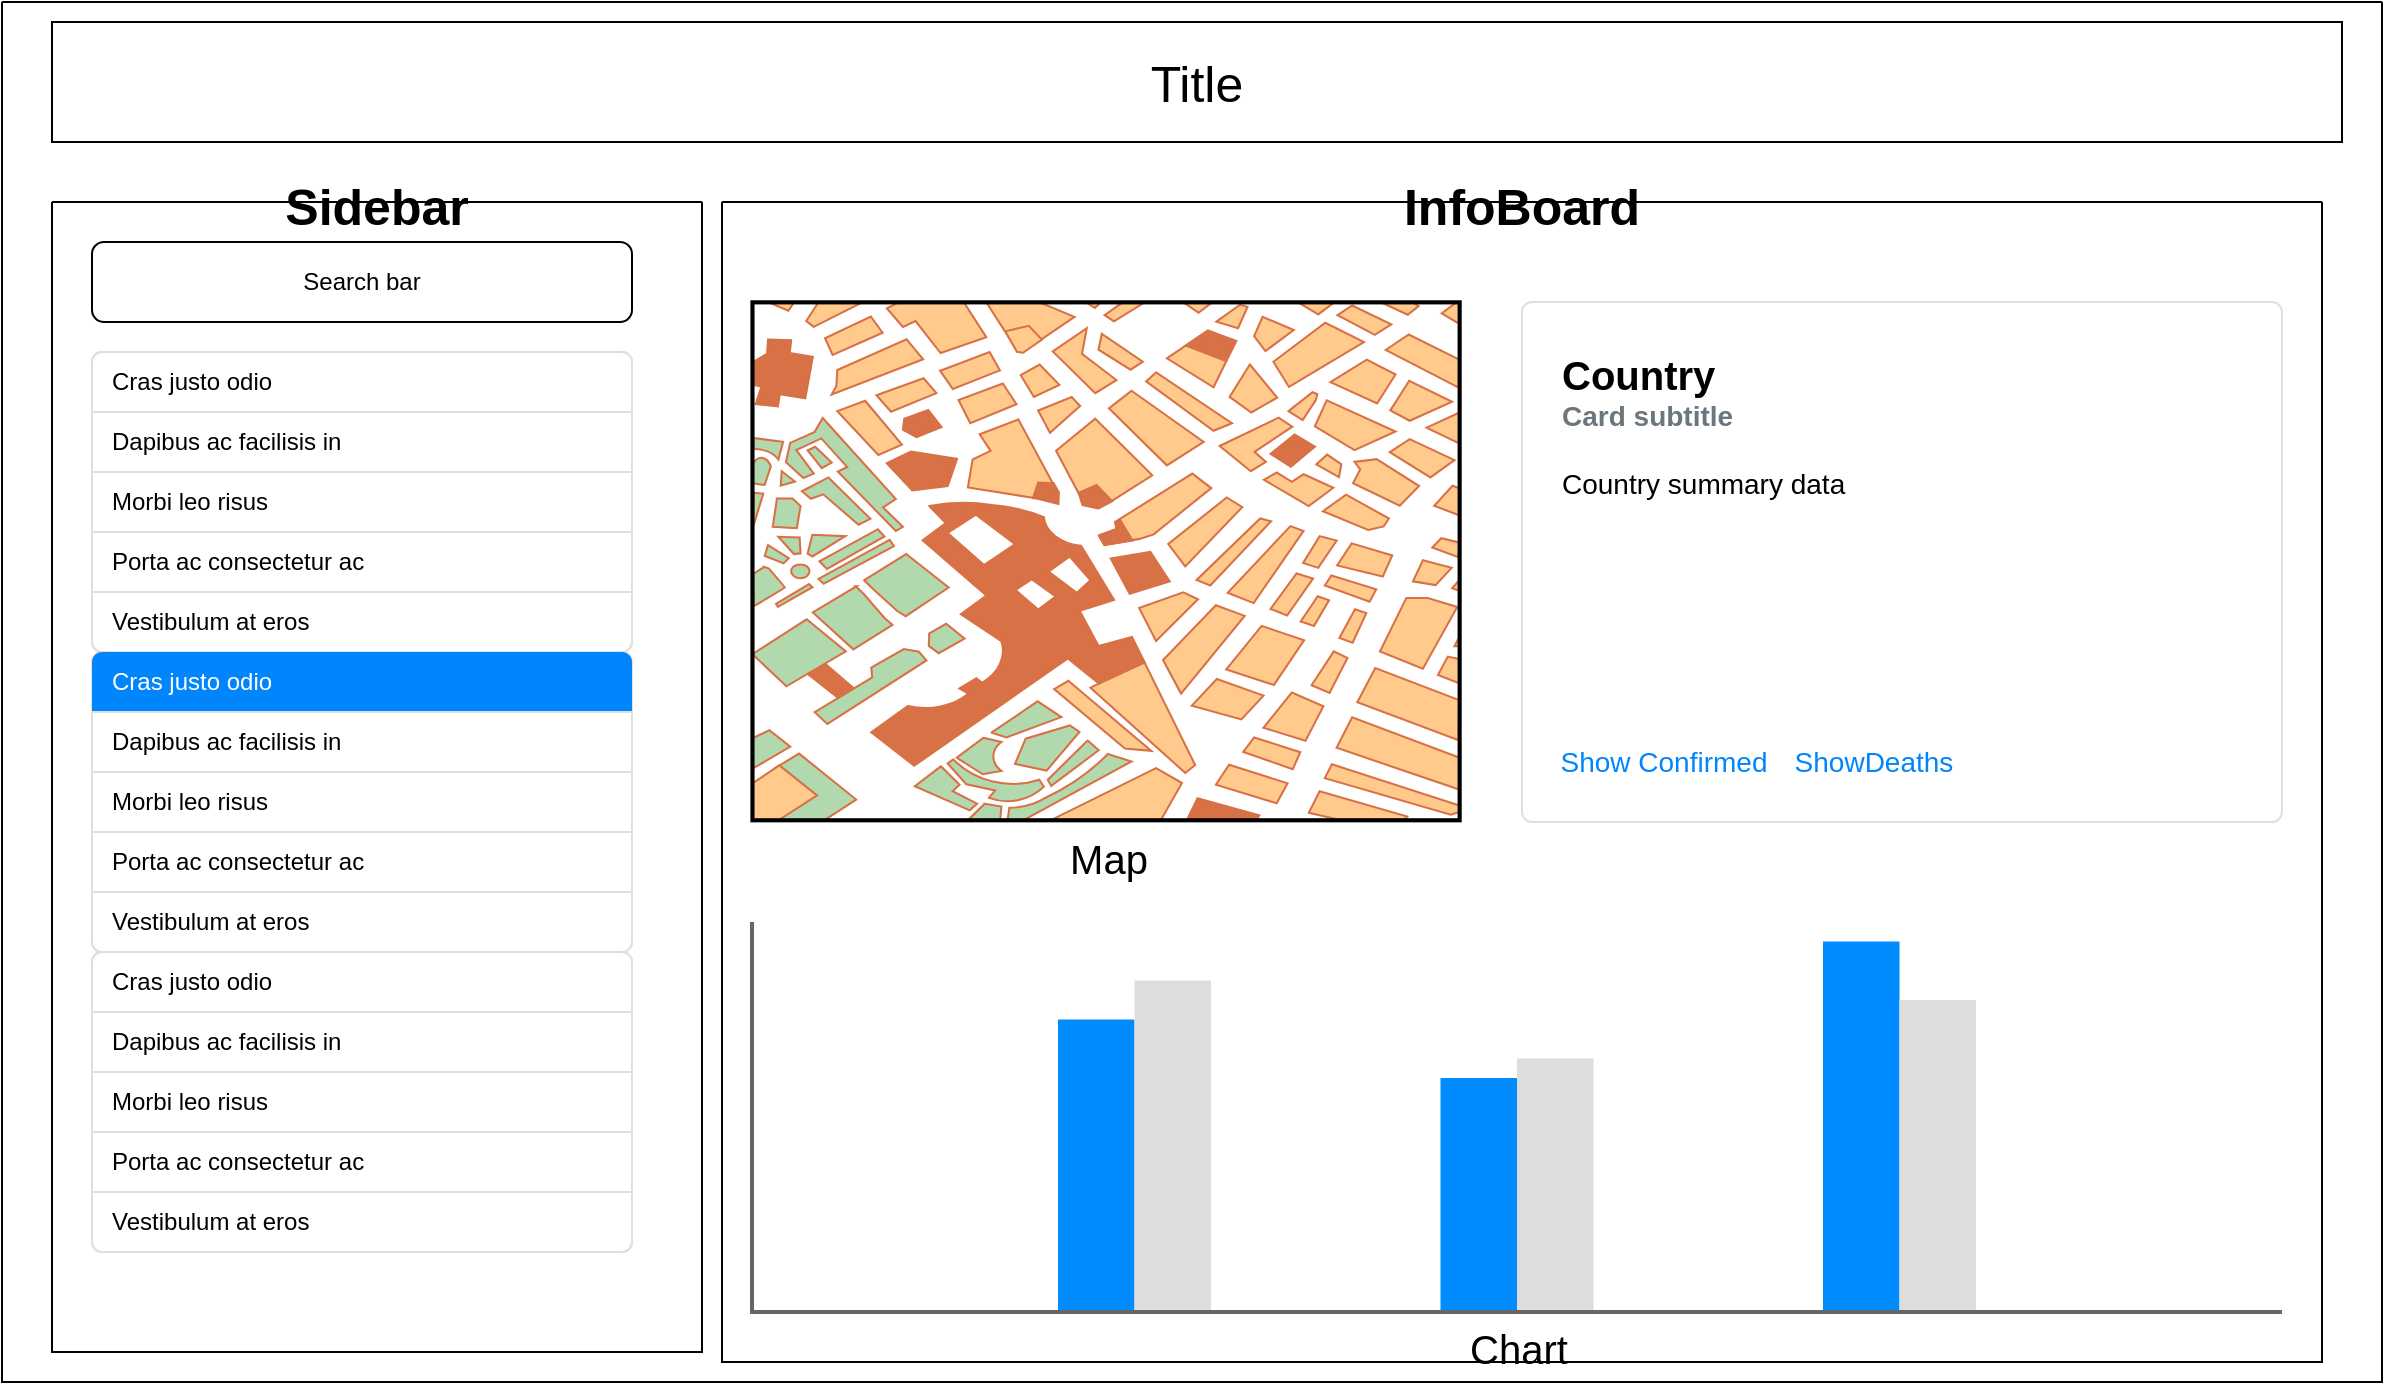 <mxfile version="15.4.0" type="device" pages="2"><diagram id="Ab6jRw-5suUC6qsoHvO7" name="Mockup"><mxGraphModel dx="1422" dy="843" grid="1" gridSize="10" guides="1" tooltips="1" connect="1" arrows="1" fold="1" page="1" pageScale="1" pageWidth="1600" pageHeight="900" math="0" shadow="0"><root><mxCell id="0"/><mxCell id="1" parent="0"/><mxCell id="9nqTjr8FHY4VllLo1JQP-1" value="" style="swimlane;startSize=0;" parent="1" vertex="1"><mxGeometry x="190" y="100" width="1190" height="690" as="geometry"/></mxCell><mxCell id="9nqTjr8FHY4VllLo1JQP-2" value="Title" style="rounded=0;whiteSpace=wrap;html=1;fontSize=25;" parent="9nqTjr8FHY4VllLo1JQP-1" vertex="1"><mxGeometry x="25" y="10" width="1145" height="60" as="geometry"/></mxCell><mxCell id="9nqTjr8FHY4VllLo1JQP-3" value="Sidebar" style="swimlane;startSize=0;fontSize=25;" parent="9nqTjr8FHY4VllLo1JQP-1" vertex="1"><mxGeometry x="25" y="100" width="325" height="575" as="geometry"/></mxCell><mxCell id="9nqTjr8FHY4VllLo1JQP-4" value="Search bar" style="rounded=1;whiteSpace=wrap;html=1;" parent="9nqTjr8FHY4VllLo1JQP-3" vertex="1"><mxGeometry x="20" y="20" width="270" height="40" as="geometry"/></mxCell><mxCell id="9nqTjr8FHY4VllLo1JQP-29" value="" style="html=1;shadow=0;dashed=0;shape=mxgraph.bootstrap.rrect;rSize=5;strokeColor=#DFDFDF;html=1;whiteSpace=wrap;fillColor=#FFFFFF;fontColor=#000000;" parent="9nqTjr8FHY4VllLo1JQP-3" vertex="1"><mxGeometry x="20" y="75" width="270" height="150" as="geometry"/></mxCell><mxCell id="9nqTjr8FHY4VllLo1JQP-30" value="Cras justo odio" style="strokeColor=inherit;fillColor=inherit;gradientColor=inherit;fontColor=inherit;html=1;shadow=0;dashed=0;shape=mxgraph.bootstrap.topButton;rSize=5;perimeter=none;whiteSpace=wrap;resizeWidth=1;align=left;spacing=10;" parent="9nqTjr8FHY4VllLo1JQP-29" vertex="1"><mxGeometry width="270" height="30" relative="1" as="geometry"/></mxCell><mxCell id="9nqTjr8FHY4VllLo1JQP-31" value="Dapibus ac facilisis in" style="strokeColor=inherit;fillColor=inherit;gradientColor=inherit;fontColor=inherit;html=1;shadow=0;dashed=0;perimeter=none;whiteSpace=wrap;resizeWidth=1;align=left;spacing=10;" parent="9nqTjr8FHY4VllLo1JQP-29" vertex="1"><mxGeometry width="270" height="30" relative="1" as="geometry"><mxPoint y="30" as="offset"/></mxGeometry></mxCell><mxCell id="9nqTjr8FHY4VllLo1JQP-32" value="Morbi leo risus" style="strokeColor=inherit;fillColor=inherit;gradientColor=inherit;fontColor=inherit;html=1;shadow=0;dashed=0;perimeter=none;whiteSpace=wrap;resizeWidth=1;align=left;spacing=10;" parent="9nqTjr8FHY4VllLo1JQP-29" vertex="1"><mxGeometry width="270" height="30" relative="1" as="geometry"><mxPoint y="60" as="offset"/></mxGeometry></mxCell><mxCell id="9nqTjr8FHY4VllLo1JQP-33" value="Porta ac consectetur ac" style="strokeColor=inherit;fillColor=inherit;gradientColor=inherit;fontColor=inherit;html=1;shadow=0;dashed=0;perimeter=none;whiteSpace=wrap;resizeWidth=1;align=left;spacing=10;" parent="9nqTjr8FHY4VllLo1JQP-29" vertex="1"><mxGeometry width="270" height="30" relative="1" as="geometry"><mxPoint y="90" as="offset"/></mxGeometry></mxCell><mxCell id="9nqTjr8FHY4VllLo1JQP-34" value="Vestibulum at eros" style="strokeColor=inherit;fillColor=inherit;gradientColor=inherit;fontColor=inherit;html=1;shadow=0;dashed=0;shape=mxgraph.bootstrap.bottomButton;rSize=5;perimeter=none;whiteSpace=wrap;resizeWidth=1;resizeHeight=0;align=left;spacing=10;" parent="9nqTjr8FHY4VllLo1JQP-29" vertex="1"><mxGeometry y="1" width="270" height="30" relative="1" as="geometry"><mxPoint y="-30" as="offset"/></mxGeometry></mxCell><mxCell id="9nqTjr8FHY4VllLo1JQP-56" value="" style="html=1;shadow=0;dashed=0;shape=mxgraph.bootstrap.rrect;rSize=5;strokeColor=#DFDFDF;html=1;whiteSpace=wrap;fillColor=#FFFFFF;fontColor=#000000;" parent="9nqTjr8FHY4VllLo1JQP-3" vertex="1"><mxGeometry x="20" y="225" width="270" height="150" as="geometry"/></mxCell><mxCell id="9nqTjr8FHY4VllLo1JQP-57" value="Cras justo odio" style="html=1;shadow=0;dashed=0;shape=mxgraph.bootstrap.topButton;rSize=5;strokeColor=none;fillColor=#0085FC;fontColor=#ffffff;perimeter=none;whiteSpace=wrap;resizeWidth=1;align=left;spacing=10;" parent="9nqTjr8FHY4VllLo1JQP-56" vertex="1"><mxGeometry width="270" height="30" relative="1" as="geometry"/></mxCell><mxCell id="9nqTjr8FHY4VllLo1JQP-58" value="Dapibus ac facilisis in" style="strokeColor=inherit;fillColor=inherit;gradientColor=inherit;fontColor=inherit;html=1;shadow=0;dashed=0;perimeter=none;whiteSpace=wrap;resizeWidth=1;align=left;spacing=10;" parent="9nqTjr8FHY4VllLo1JQP-56" vertex="1"><mxGeometry width="270" height="30" relative="1" as="geometry"><mxPoint y="30" as="offset"/></mxGeometry></mxCell><mxCell id="9nqTjr8FHY4VllLo1JQP-59" value="Morbi leo risus" style="strokeColor=inherit;fillColor=inherit;gradientColor=inherit;fontColor=inherit;html=1;shadow=0;dashed=0;perimeter=none;whiteSpace=wrap;resizeWidth=1;align=left;spacing=10;" parent="9nqTjr8FHY4VllLo1JQP-56" vertex="1"><mxGeometry width="270" height="30" relative="1" as="geometry"><mxPoint y="60" as="offset"/></mxGeometry></mxCell><mxCell id="9nqTjr8FHY4VllLo1JQP-60" value="Porta ac consectetur ac" style="strokeColor=inherit;fillColor=inherit;gradientColor=inherit;fontColor=inherit;html=1;shadow=0;dashed=0;perimeter=none;whiteSpace=wrap;resizeWidth=1;align=left;spacing=10;" parent="9nqTjr8FHY4VllLo1JQP-56" vertex="1"><mxGeometry width="270" height="30" relative="1" as="geometry"><mxPoint y="90" as="offset"/></mxGeometry></mxCell><mxCell id="9nqTjr8FHY4VllLo1JQP-61" value="Vestibulum at eros" style="strokeColor=inherit;fillColor=inherit;gradientColor=inherit;fontColor=inherit;html=1;shadow=0;dashed=0;shape=mxgraph.bootstrap.bottomButton;rSize=5;perimeter=none;whiteSpace=wrap;resizeWidth=1;resizeHeight=0;align=left;spacing=10;" parent="9nqTjr8FHY4VllLo1JQP-56" vertex="1"><mxGeometry y="1" width="270" height="30" relative="1" as="geometry"><mxPoint y="-30" as="offset"/></mxGeometry></mxCell><mxCell id="9nqTjr8FHY4VllLo1JQP-62" value="" style="html=1;shadow=0;dashed=0;shape=mxgraph.bootstrap.rrect;rSize=5;strokeColor=#DFDFDF;html=1;whiteSpace=wrap;fillColor=#FFFFFF;fontColor=#000000;" parent="9nqTjr8FHY4VllLo1JQP-3" vertex="1"><mxGeometry x="20" y="375" width="270" height="150" as="geometry"/></mxCell><mxCell id="9nqTjr8FHY4VllLo1JQP-63" value="Cras justo odio" style="strokeColor=inherit;fillColor=inherit;gradientColor=inherit;fontColor=inherit;html=1;shadow=0;dashed=0;shape=mxgraph.bootstrap.topButton;rSize=5;perimeter=none;whiteSpace=wrap;resizeWidth=1;align=left;spacing=10;" parent="9nqTjr8FHY4VllLo1JQP-62" vertex="1"><mxGeometry width="270" height="30" relative="1" as="geometry"/></mxCell><mxCell id="9nqTjr8FHY4VllLo1JQP-64" value="Dapibus ac facilisis in" style="strokeColor=inherit;fillColor=inherit;gradientColor=inherit;fontColor=inherit;html=1;shadow=0;dashed=0;perimeter=none;whiteSpace=wrap;resizeWidth=1;align=left;spacing=10;" parent="9nqTjr8FHY4VllLo1JQP-62" vertex="1"><mxGeometry width="270" height="30" relative="1" as="geometry"><mxPoint y="30" as="offset"/></mxGeometry></mxCell><mxCell id="9nqTjr8FHY4VllLo1JQP-65" value="Morbi leo risus" style="strokeColor=inherit;fillColor=inherit;gradientColor=inherit;fontColor=inherit;html=1;shadow=0;dashed=0;perimeter=none;whiteSpace=wrap;resizeWidth=1;align=left;spacing=10;" parent="9nqTjr8FHY4VllLo1JQP-62" vertex="1"><mxGeometry width="270" height="30" relative="1" as="geometry"><mxPoint y="60" as="offset"/></mxGeometry></mxCell><mxCell id="9nqTjr8FHY4VllLo1JQP-66" value="Porta ac consectetur ac" style="strokeColor=inherit;fillColor=inherit;gradientColor=inherit;fontColor=inherit;html=1;shadow=0;dashed=0;perimeter=none;whiteSpace=wrap;resizeWidth=1;align=left;spacing=10;" parent="9nqTjr8FHY4VllLo1JQP-62" vertex="1"><mxGeometry width="270" height="30" relative="1" as="geometry"><mxPoint y="90" as="offset"/></mxGeometry></mxCell><mxCell id="9nqTjr8FHY4VllLo1JQP-67" value="Vestibulum at eros" style="strokeColor=inherit;fillColor=inherit;gradientColor=inherit;fontColor=inherit;html=1;shadow=0;dashed=0;shape=mxgraph.bootstrap.bottomButton;rSize=5;perimeter=none;whiteSpace=wrap;resizeWidth=1;resizeHeight=0;align=left;spacing=10;" parent="9nqTjr8FHY4VllLo1JQP-62" vertex="1"><mxGeometry y="1" width="270" height="30" relative="1" as="geometry"><mxPoint y="-30" as="offset"/></mxGeometry></mxCell><mxCell id="ZTg_8TKWI5Xk6c4kqABc-1" value="InfoBoard" style="swimlane;startSize=0;fontSize=25;" parent="9nqTjr8FHY4VllLo1JQP-1" vertex="1"><mxGeometry x="360" y="100" width="800" height="580" as="geometry"/></mxCell><mxCell id="9nqTjr8FHY4VllLo1JQP-26" value="Chart" style="verticalLabelPosition=bottom;shadow=0;dashed=0;align=center;html=1;verticalAlign=top;strokeWidth=1;shape=mxgraph.mockup.graphics.columnChart;strokeColor=none;strokeColor2=none;strokeColor3=#666666;fillColor2=#008cff;fillColor3=#dddddd;fontSize=20;" parent="ZTg_8TKWI5Xk6c4kqABc-1" vertex="1"><mxGeometry x="15" y="360" width="765" height="195" as="geometry"/></mxCell><mxCell id="9nqTjr8FHY4VllLo1JQP-6" value="Map" style="verticalLabelPosition=bottom;shadow=0;dashed=0;align=center;html=1;verticalAlign=top;strokeWidth=1;shape=mxgraph.mockup.misc.map;fontSize=20;" parent="ZTg_8TKWI5Xk6c4kqABc-1" vertex="1"><mxGeometry x="15" y="50" width="355" height="260" as="geometry"/></mxCell><mxCell id="9nqTjr8FHY4VllLo1JQP-8" value="&lt;b&gt;&lt;font style=&quot;font-size: 20px&quot;&gt;Country&lt;/font&gt;&lt;/b&gt;&lt;font color=&quot;#6c767d&quot;&gt;&lt;b&gt;&lt;font style=&quot;font-size: 14px&quot;&gt;&lt;br style=&quot;font-size: 10px&quot;&gt;Card subtitle&lt;br&gt;&lt;/font&gt;&lt;/b&gt;&lt;/font&gt;&lt;br style=&quot;font-size: 14px&quot;&gt;Country summary data" style="html=1;shadow=0;dashed=0;shape=mxgraph.bootstrap.rrect;rSize=5;strokeColor=#DFDFDF;html=1;whiteSpace=wrap;fillColor=#ffffff;fontColor=#000000;verticalAlign=top;align=left;spacing=20;fontSize=14;" parent="ZTg_8TKWI5Xk6c4kqABc-1" vertex="1"><mxGeometry x="400" y="50" width="380" height="260" as="geometry"/></mxCell><mxCell id="9nqTjr8FHY4VllLo1JQP-9" value="Show Confirmed" style="html=1;shadow=0;dashed=0;shape=mxgraph.bootstrap.rrect;rSize=5;perimeter=none;whiteSpace=wrap;fillColor=none;strokeColor=none;fontColor=#0085FC;resizeWidth=1;fontSize=14;align=center;" parent="9nqTjr8FHY4VllLo1JQP-8" vertex="1"><mxGeometry y="1" width="121.6" height="40" relative="1" as="geometry"><mxPoint x="10" y="-50" as="offset"/></mxGeometry></mxCell><mxCell id="9nqTjr8FHY4VllLo1JQP-10" value="ShowDeaths" style="html=1;shadow=0;dashed=0;shape=mxgraph.bootstrap.rrect;rSize=5;perimeter=none;whiteSpace=wrap;fillColor=none;strokeColor=none;fontColor=#0085FC;resizeWidth=1;fontSize=14;align=center;" parent="9nqTjr8FHY4VllLo1JQP-8" vertex="1"><mxGeometry y="1" width="152" height="40" relative="1" as="geometry"><mxPoint x="100" y="-50" as="offset"/></mxGeometry></mxCell></root></mxGraphModel></diagram><diagram id="Gf8wVyIfbshMEBvtO8fi" name="MVP"><mxGraphModel dx="1422" dy="843" grid="1" gridSize="10" guides="1" tooltips="1" connect="1" arrows="1" fold="1" page="1" pageScale="1" pageWidth="1600" pageHeight="900" math="0" shadow="0"><root><mxCell id="-G4TVF0WecQbLjBz3AQ--0"/><mxCell id="-G4TVF0WecQbLjBz3AQ--1" parent="-G4TVF0WecQbLjBz3AQ--0"/><mxCell id="dLncv0Ez1HyR00xY_syE-0" value="" style="swimlane;startSize=0;" parent="-G4TVF0WecQbLjBz3AQ--1" vertex="1"><mxGeometry x="190" y="100" width="1190" height="690" as="geometry"/></mxCell><mxCell id="dLncv0Ez1HyR00xY_syE-1" value="Title" style="rounded=0;whiteSpace=wrap;html=1;" parent="dLncv0Ez1HyR00xY_syE-0" vertex="1"><mxGeometry x="375" y="25" width="765" height="60" as="geometry"/></mxCell><mxCell id="dLncv0Ez1HyR00xY_syE-2" value="" style="swimlane;startSize=0;" parent="dLncv0Ez1HyR00xY_syE-0" vertex="1"><mxGeometry x="25" y="25" width="325" height="635" as="geometry"/></mxCell><mxCell id="dLncv0Ez1HyR00xY_syE-3" value="Search bar" style="rounded=1;whiteSpace=wrap;html=1;" parent="dLncv0Ez1HyR00xY_syE-2" vertex="1"><mxGeometry x="20" y="20" width="270" height="40" as="geometry"/></mxCell><mxCell id="dLncv0Ez1HyR00xY_syE-4" value="" style="html=1;shadow=0;dashed=0;shape=mxgraph.bootstrap.rrect;rSize=5;strokeColor=#DFDFDF;html=1;whiteSpace=wrap;fillColor=#FFFFFF;fontColor=#000000;" parent="dLncv0Ez1HyR00xY_syE-2" vertex="1"><mxGeometry x="20" y="75" width="270" height="150" as="geometry"/></mxCell><mxCell id="dLncv0Ez1HyR00xY_syE-5" value="Cras justo odio" style="strokeColor=inherit;fillColor=inherit;gradientColor=inherit;fontColor=inherit;html=1;shadow=0;dashed=0;shape=mxgraph.bootstrap.topButton;rSize=5;perimeter=none;whiteSpace=wrap;resizeWidth=1;align=left;spacing=10;" parent="dLncv0Ez1HyR00xY_syE-4" vertex="1"><mxGeometry width="270" height="30" relative="1" as="geometry"/></mxCell><mxCell id="dLncv0Ez1HyR00xY_syE-6" value="Dapibus ac facilisis in" style="strokeColor=inherit;fillColor=inherit;gradientColor=inherit;fontColor=inherit;html=1;shadow=0;dashed=0;perimeter=none;whiteSpace=wrap;resizeWidth=1;align=left;spacing=10;" parent="dLncv0Ez1HyR00xY_syE-4" vertex="1"><mxGeometry width="270" height="30" relative="1" as="geometry"><mxPoint y="30" as="offset"/></mxGeometry></mxCell><mxCell id="dLncv0Ez1HyR00xY_syE-7" value="Morbi leo risus" style="strokeColor=inherit;fillColor=inherit;gradientColor=inherit;fontColor=inherit;html=1;shadow=0;dashed=0;perimeter=none;whiteSpace=wrap;resizeWidth=1;align=left;spacing=10;" parent="dLncv0Ez1HyR00xY_syE-4" vertex="1"><mxGeometry width="270" height="30" relative="1" as="geometry"><mxPoint y="60" as="offset"/></mxGeometry></mxCell><mxCell id="dLncv0Ez1HyR00xY_syE-8" value="Porta ac consectetur ac" style="strokeColor=inherit;fillColor=inherit;gradientColor=inherit;fontColor=inherit;html=1;shadow=0;dashed=0;perimeter=none;whiteSpace=wrap;resizeWidth=1;align=left;spacing=10;" parent="dLncv0Ez1HyR00xY_syE-4" vertex="1"><mxGeometry width="270" height="30" relative="1" as="geometry"><mxPoint y="90" as="offset"/></mxGeometry></mxCell><mxCell id="dLncv0Ez1HyR00xY_syE-9" value="Vestibulum at eros" style="strokeColor=inherit;fillColor=inherit;gradientColor=inherit;fontColor=inherit;html=1;shadow=0;dashed=0;shape=mxgraph.bootstrap.bottomButton;rSize=5;perimeter=none;whiteSpace=wrap;resizeWidth=1;resizeHeight=0;align=left;spacing=10;" parent="dLncv0Ez1HyR00xY_syE-4" vertex="1"><mxGeometry y="1" width="270" height="30" relative="1" as="geometry"><mxPoint y="-30" as="offset"/></mxGeometry></mxCell><mxCell id="dLncv0Ez1HyR00xY_syE-10" value="" style="html=1;shadow=0;dashed=0;shape=mxgraph.bootstrap.rrect;rSize=5;strokeColor=#DFDFDF;html=1;whiteSpace=wrap;fillColor=#FFFFFF;fontColor=#000000;" parent="dLncv0Ez1HyR00xY_syE-2" vertex="1"><mxGeometry x="20" y="225" width="270" height="150" as="geometry"/></mxCell><mxCell id="dLncv0Ez1HyR00xY_syE-11" value="Cras justo odio" style="html=1;shadow=0;dashed=0;shape=mxgraph.bootstrap.topButton;rSize=5;strokeColor=none;fillColor=#0085FC;fontColor=#ffffff;perimeter=none;whiteSpace=wrap;resizeWidth=1;align=left;spacing=10;" parent="dLncv0Ez1HyR00xY_syE-10" vertex="1"><mxGeometry width="270" height="30" relative="1" as="geometry"/></mxCell><mxCell id="dLncv0Ez1HyR00xY_syE-12" value="Dapibus ac facilisis in" style="strokeColor=inherit;fillColor=inherit;gradientColor=inherit;fontColor=inherit;html=1;shadow=0;dashed=0;perimeter=none;whiteSpace=wrap;resizeWidth=1;align=left;spacing=10;" parent="dLncv0Ez1HyR00xY_syE-10" vertex="1"><mxGeometry width="270" height="30" relative="1" as="geometry"><mxPoint y="30" as="offset"/></mxGeometry></mxCell><mxCell id="dLncv0Ez1HyR00xY_syE-13" value="Morbi leo risus" style="strokeColor=inherit;fillColor=inherit;gradientColor=inherit;fontColor=inherit;html=1;shadow=0;dashed=0;perimeter=none;whiteSpace=wrap;resizeWidth=1;align=left;spacing=10;" parent="dLncv0Ez1HyR00xY_syE-10" vertex="1"><mxGeometry width="270" height="30" relative="1" as="geometry"><mxPoint y="60" as="offset"/></mxGeometry></mxCell><mxCell id="dLncv0Ez1HyR00xY_syE-14" value="Porta ac consectetur ac" style="strokeColor=inherit;fillColor=inherit;gradientColor=inherit;fontColor=inherit;html=1;shadow=0;dashed=0;perimeter=none;whiteSpace=wrap;resizeWidth=1;align=left;spacing=10;" parent="dLncv0Ez1HyR00xY_syE-10" vertex="1"><mxGeometry width="270" height="30" relative="1" as="geometry"><mxPoint y="90" as="offset"/></mxGeometry></mxCell><mxCell id="dLncv0Ez1HyR00xY_syE-15" value="Vestibulum at eros" style="strokeColor=inherit;fillColor=inherit;gradientColor=inherit;fontColor=inherit;html=1;shadow=0;dashed=0;shape=mxgraph.bootstrap.bottomButton;rSize=5;perimeter=none;whiteSpace=wrap;resizeWidth=1;resizeHeight=0;align=left;spacing=10;" parent="dLncv0Ez1HyR00xY_syE-10" vertex="1"><mxGeometry y="1" width="270" height="30" relative="1" as="geometry"><mxPoint y="-30" as="offset"/></mxGeometry></mxCell><mxCell id="dLncv0Ez1HyR00xY_syE-16" value="" style="html=1;shadow=0;dashed=0;shape=mxgraph.bootstrap.rrect;rSize=5;strokeColor=#DFDFDF;html=1;whiteSpace=wrap;fillColor=#FFFFFF;fontColor=#000000;" parent="dLncv0Ez1HyR00xY_syE-2" vertex="1"><mxGeometry x="20" y="375" width="270" height="150" as="geometry"/></mxCell><mxCell id="dLncv0Ez1HyR00xY_syE-17" value="Cras justo odio" style="strokeColor=inherit;fillColor=inherit;gradientColor=inherit;fontColor=inherit;html=1;shadow=0;dashed=0;shape=mxgraph.bootstrap.topButton;rSize=5;perimeter=none;whiteSpace=wrap;resizeWidth=1;align=left;spacing=10;" parent="dLncv0Ez1HyR00xY_syE-16" vertex="1"><mxGeometry width="270" height="30" relative="1" as="geometry"/></mxCell><mxCell id="dLncv0Ez1HyR00xY_syE-18" value="Dapibus ac facilisis in" style="strokeColor=inherit;fillColor=inherit;gradientColor=inherit;fontColor=inherit;html=1;shadow=0;dashed=0;perimeter=none;whiteSpace=wrap;resizeWidth=1;align=left;spacing=10;" parent="dLncv0Ez1HyR00xY_syE-16" vertex="1"><mxGeometry width="270" height="30" relative="1" as="geometry"><mxPoint y="30" as="offset"/></mxGeometry></mxCell><mxCell id="dLncv0Ez1HyR00xY_syE-19" value="Morbi leo risus" style="strokeColor=inherit;fillColor=inherit;gradientColor=inherit;fontColor=inherit;html=1;shadow=0;dashed=0;perimeter=none;whiteSpace=wrap;resizeWidth=1;align=left;spacing=10;" parent="dLncv0Ez1HyR00xY_syE-16" vertex="1"><mxGeometry width="270" height="30" relative="1" as="geometry"><mxPoint y="60" as="offset"/></mxGeometry></mxCell><mxCell id="dLncv0Ez1HyR00xY_syE-20" value="Porta ac consectetur ac" style="strokeColor=inherit;fillColor=inherit;gradientColor=inherit;fontColor=inherit;html=1;shadow=0;dashed=0;perimeter=none;whiteSpace=wrap;resizeWidth=1;align=left;spacing=10;" parent="dLncv0Ez1HyR00xY_syE-16" vertex="1"><mxGeometry width="270" height="30" relative="1" as="geometry"><mxPoint y="90" as="offset"/></mxGeometry></mxCell><mxCell id="dLncv0Ez1HyR00xY_syE-21" value="Vestibulum at eros" style="strokeColor=inherit;fillColor=inherit;gradientColor=inherit;fontColor=inherit;html=1;shadow=0;dashed=0;shape=mxgraph.bootstrap.bottomButton;rSize=5;perimeter=none;whiteSpace=wrap;resizeWidth=1;resizeHeight=0;align=left;spacing=10;" parent="dLncv0Ez1HyR00xY_syE-16" vertex="1"><mxGeometry y="1" width="270" height="30" relative="1" as="geometry"><mxPoint y="-30" as="offset"/></mxGeometry></mxCell><mxCell id="dLncv0Ez1HyR00xY_syE-22" value="Map" style="verticalLabelPosition=bottom;shadow=0;dashed=0;align=center;html=1;verticalAlign=top;strokeWidth=1;shape=mxgraph.mockup.misc.map;" parent="dLncv0Ez1HyR00xY_syE-0" vertex="1"><mxGeometry x="375" y="140" width="355" height="260" as="geometry"/></mxCell><mxCell id="dLncv0Ez1HyR00xY_syE-23" value="&lt;b&gt;&lt;font style=&quot;font-size: 20px&quot;&gt;Country&lt;/font&gt;&lt;/b&gt;&lt;font color=&quot;#6c767d&quot;&gt;&lt;b&gt;&lt;font style=&quot;font-size: 14px&quot;&gt;&lt;br style=&quot;font-size: 10px&quot;&gt;Card subtitle&lt;br&gt;&lt;/font&gt;&lt;/b&gt;&lt;/font&gt;&lt;br style=&quot;font-size: 14px&quot;&gt;Country summary data" style="html=1;shadow=0;dashed=0;shape=mxgraph.bootstrap.rrect;rSize=5;strokeColor=#DFDFDF;html=1;whiteSpace=wrap;fillColor=#ffffff;fontColor=#000000;verticalAlign=top;align=left;spacing=20;fontSize=14;" parent="dLncv0Ez1HyR00xY_syE-0" vertex="1"><mxGeometry x="760" y="140" width="380" height="260" as="geometry"/></mxCell><mxCell id="dLncv0Ez1HyR00xY_syE-24" value="Card link" style="html=1;shadow=0;dashed=0;shape=mxgraph.bootstrap.rrect;rSize=5;perimeter=none;whiteSpace=wrap;fillColor=none;strokeColor=none;fontColor=#0085FC;resizeWidth=1;fontSize=14;align=center;" parent="dLncv0Ez1HyR00xY_syE-23" vertex="1"><mxGeometry y="1" width="121.6" height="40" relative="1" as="geometry"><mxPoint x="10" y="-50" as="offset"/></mxGeometry></mxCell><mxCell id="dLncv0Ez1HyR00xY_syE-25" value="Another link" style="html=1;shadow=0;dashed=0;shape=mxgraph.bootstrap.rrect;rSize=5;perimeter=none;whiteSpace=wrap;fillColor=none;strokeColor=none;fontColor=#0085FC;resizeWidth=1;fontSize=14;align=center;" parent="dLncv0Ez1HyR00xY_syE-23" vertex="1"><mxGeometry y="1" width="152" height="40" relative="1" as="geometry"><mxPoint x="100" y="-50" as="offset"/></mxGeometry></mxCell><mxCell id="tO_14F0Q7koccpbPY6-5-0" value="" style="swimlane;startSize=0;" vertex="1" parent="-G4TVF0WecQbLjBz3AQ--1"><mxGeometry x="190" y="100" width="1190" height="690" as="geometry"/></mxCell><mxCell id="tO_14F0Q7koccpbPY6-5-1" value="Title" style="rounded=0;whiteSpace=wrap;html=1;" vertex="1" parent="tO_14F0Q7koccpbPY6-5-0"><mxGeometry x="375" y="25" width="765" height="60" as="geometry"/></mxCell><mxCell id="tO_14F0Q7koccpbPY6-5-2" value="" style="swimlane;startSize=0;" vertex="1" parent="tO_14F0Q7koccpbPY6-5-0"><mxGeometry x="25" y="25" width="325" height="635" as="geometry"/></mxCell><mxCell id="tO_14F0Q7koccpbPY6-5-3" value="Search bar" style="rounded=1;whiteSpace=wrap;html=1;" vertex="1" parent="tO_14F0Q7koccpbPY6-5-2"><mxGeometry x="20" y="20" width="270" height="40" as="geometry"/></mxCell><mxCell id="tO_14F0Q7koccpbPY6-5-4" value="" style="html=1;shadow=0;dashed=0;shape=mxgraph.bootstrap.rrect;rSize=5;strokeColor=#DFDFDF;html=1;whiteSpace=wrap;fillColor=#FFFFFF;fontColor=#000000;" vertex="1" parent="tO_14F0Q7koccpbPY6-5-2"><mxGeometry x="20" y="75" width="270" height="150" as="geometry"/></mxCell><mxCell id="tO_14F0Q7koccpbPY6-5-5" value="Cras justo odio" style="strokeColor=inherit;fillColor=inherit;gradientColor=inherit;fontColor=inherit;html=1;shadow=0;dashed=0;shape=mxgraph.bootstrap.topButton;rSize=5;perimeter=none;whiteSpace=wrap;resizeWidth=1;align=left;spacing=10;" vertex="1" parent="tO_14F0Q7koccpbPY6-5-4"><mxGeometry width="270" height="30" relative="1" as="geometry"/></mxCell><mxCell id="tO_14F0Q7koccpbPY6-5-6" value="Dapibus ac facilisis in" style="strokeColor=inherit;fillColor=inherit;gradientColor=inherit;fontColor=inherit;html=1;shadow=0;dashed=0;perimeter=none;whiteSpace=wrap;resizeWidth=1;align=left;spacing=10;" vertex="1" parent="tO_14F0Q7koccpbPY6-5-4"><mxGeometry width="270" height="30" relative="1" as="geometry"><mxPoint y="30" as="offset"/></mxGeometry></mxCell><mxCell id="tO_14F0Q7koccpbPY6-5-7" value="Morbi leo risus" style="strokeColor=inherit;fillColor=inherit;gradientColor=inherit;fontColor=inherit;html=1;shadow=0;dashed=0;perimeter=none;whiteSpace=wrap;resizeWidth=1;align=left;spacing=10;" vertex="1" parent="tO_14F0Q7koccpbPY6-5-4"><mxGeometry width="270" height="30" relative="1" as="geometry"><mxPoint y="60" as="offset"/></mxGeometry></mxCell><mxCell id="tO_14F0Q7koccpbPY6-5-8" value="Porta ac consectetur ac" style="strokeColor=inherit;fillColor=inherit;gradientColor=inherit;fontColor=inherit;html=1;shadow=0;dashed=0;perimeter=none;whiteSpace=wrap;resizeWidth=1;align=left;spacing=10;" vertex="1" parent="tO_14F0Q7koccpbPY6-5-4"><mxGeometry width="270" height="30" relative="1" as="geometry"><mxPoint y="90" as="offset"/></mxGeometry></mxCell><mxCell id="tO_14F0Q7koccpbPY6-5-9" value="Vestibulum at eros" style="strokeColor=inherit;fillColor=inherit;gradientColor=inherit;fontColor=inherit;html=1;shadow=0;dashed=0;shape=mxgraph.bootstrap.bottomButton;rSize=5;perimeter=none;whiteSpace=wrap;resizeWidth=1;resizeHeight=0;align=left;spacing=10;" vertex="1" parent="tO_14F0Q7koccpbPY6-5-4"><mxGeometry y="1" width="270" height="30" relative="1" as="geometry"><mxPoint y="-30" as="offset"/></mxGeometry></mxCell><mxCell id="tO_14F0Q7koccpbPY6-5-10" value="" style="html=1;shadow=0;dashed=0;shape=mxgraph.bootstrap.rrect;rSize=5;strokeColor=#DFDFDF;html=1;whiteSpace=wrap;fillColor=#FFFFFF;fontColor=#000000;" vertex="1" parent="tO_14F0Q7koccpbPY6-5-2"><mxGeometry x="20" y="225" width="270" height="150" as="geometry"/></mxCell><mxCell id="tO_14F0Q7koccpbPY6-5-11" value="Cras justo odio" style="html=1;shadow=0;dashed=0;shape=mxgraph.bootstrap.topButton;rSize=5;strokeColor=none;fillColor=#0085FC;fontColor=#ffffff;perimeter=none;whiteSpace=wrap;resizeWidth=1;align=left;spacing=10;" vertex="1" parent="tO_14F0Q7koccpbPY6-5-10"><mxGeometry width="270" height="30" relative="1" as="geometry"/></mxCell><mxCell id="tO_14F0Q7koccpbPY6-5-12" value="Dapibus ac facilisis in" style="strokeColor=inherit;fillColor=inherit;gradientColor=inherit;fontColor=inherit;html=1;shadow=0;dashed=0;perimeter=none;whiteSpace=wrap;resizeWidth=1;align=left;spacing=10;" vertex="1" parent="tO_14F0Q7koccpbPY6-5-10"><mxGeometry width="270" height="30" relative="1" as="geometry"><mxPoint y="30" as="offset"/></mxGeometry></mxCell><mxCell id="tO_14F0Q7koccpbPY6-5-13" value="Morbi leo risus" style="strokeColor=inherit;fillColor=inherit;gradientColor=inherit;fontColor=inherit;html=1;shadow=0;dashed=0;perimeter=none;whiteSpace=wrap;resizeWidth=1;align=left;spacing=10;" vertex="1" parent="tO_14F0Q7koccpbPY6-5-10"><mxGeometry width="270" height="30" relative="1" as="geometry"><mxPoint y="60" as="offset"/></mxGeometry></mxCell><mxCell id="tO_14F0Q7koccpbPY6-5-14" value="Porta ac consectetur ac" style="strokeColor=inherit;fillColor=inherit;gradientColor=inherit;fontColor=inherit;html=1;shadow=0;dashed=0;perimeter=none;whiteSpace=wrap;resizeWidth=1;align=left;spacing=10;" vertex="1" parent="tO_14F0Q7koccpbPY6-5-10"><mxGeometry width="270" height="30" relative="1" as="geometry"><mxPoint y="90" as="offset"/></mxGeometry></mxCell><mxCell id="tO_14F0Q7koccpbPY6-5-15" value="Vestibulum at eros" style="strokeColor=inherit;fillColor=inherit;gradientColor=inherit;fontColor=inherit;html=1;shadow=0;dashed=0;shape=mxgraph.bootstrap.bottomButton;rSize=5;perimeter=none;whiteSpace=wrap;resizeWidth=1;resizeHeight=0;align=left;spacing=10;" vertex="1" parent="tO_14F0Q7koccpbPY6-5-10"><mxGeometry y="1" width="270" height="30" relative="1" as="geometry"><mxPoint y="-30" as="offset"/></mxGeometry></mxCell><mxCell id="tO_14F0Q7koccpbPY6-5-16" value="" style="html=1;shadow=0;dashed=0;shape=mxgraph.bootstrap.rrect;rSize=5;strokeColor=#DFDFDF;html=1;whiteSpace=wrap;fillColor=#FFFFFF;fontColor=#000000;" vertex="1" parent="tO_14F0Q7koccpbPY6-5-2"><mxGeometry x="20" y="375" width="270" height="150" as="geometry"/></mxCell><mxCell id="tO_14F0Q7koccpbPY6-5-17" value="Cras justo odio" style="strokeColor=inherit;fillColor=inherit;gradientColor=inherit;fontColor=inherit;html=1;shadow=0;dashed=0;shape=mxgraph.bootstrap.topButton;rSize=5;perimeter=none;whiteSpace=wrap;resizeWidth=1;align=left;spacing=10;" vertex="1" parent="tO_14F0Q7koccpbPY6-5-16"><mxGeometry width="270" height="30" relative="1" as="geometry"/></mxCell><mxCell id="tO_14F0Q7koccpbPY6-5-18" value="Dapibus ac facilisis in" style="strokeColor=inherit;fillColor=inherit;gradientColor=inherit;fontColor=inherit;html=1;shadow=0;dashed=0;perimeter=none;whiteSpace=wrap;resizeWidth=1;align=left;spacing=10;" vertex="1" parent="tO_14F0Q7koccpbPY6-5-16"><mxGeometry width="270" height="30" relative="1" as="geometry"><mxPoint y="30" as="offset"/></mxGeometry></mxCell><mxCell id="tO_14F0Q7koccpbPY6-5-19" value="Morbi leo risus" style="strokeColor=inherit;fillColor=inherit;gradientColor=inherit;fontColor=inherit;html=1;shadow=0;dashed=0;perimeter=none;whiteSpace=wrap;resizeWidth=1;align=left;spacing=10;" vertex="1" parent="tO_14F0Q7koccpbPY6-5-16"><mxGeometry width="270" height="30" relative="1" as="geometry"><mxPoint y="60" as="offset"/></mxGeometry></mxCell><mxCell id="tO_14F0Q7koccpbPY6-5-20" value="Porta ac consectetur ac" style="strokeColor=inherit;fillColor=inherit;gradientColor=inherit;fontColor=inherit;html=1;shadow=0;dashed=0;perimeter=none;whiteSpace=wrap;resizeWidth=1;align=left;spacing=10;" vertex="1" parent="tO_14F0Q7koccpbPY6-5-16"><mxGeometry width="270" height="30" relative="1" as="geometry"><mxPoint y="90" as="offset"/></mxGeometry></mxCell><mxCell id="tO_14F0Q7koccpbPY6-5-21" value="Vestibulum at eros" style="strokeColor=inherit;fillColor=inherit;gradientColor=inherit;fontColor=inherit;html=1;shadow=0;dashed=0;shape=mxgraph.bootstrap.bottomButton;rSize=5;perimeter=none;whiteSpace=wrap;resizeWidth=1;resizeHeight=0;align=left;spacing=10;" vertex="1" parent="tO_14F0Q7koccpbPY6-5-16"><mxGeometry y="1" width="270" height="30" relative="1" as="geometry"><mxPoint y="-30" as="offset"/></mxGeometry></mxCell><mxCell id="tO_14F0Q7koccpbPY6-5-22" value="Map" style="verticalLabelPosition=bottom;shadow=0;dashed=0;align=center;html=1;verticalAlign=top;strokeWidth=1;shape=mxgraph.mockup.misc.map;" vertex="1" parent="tO_14F0Q7koccpbPY6-5-0"><mxGeometry x="375" y="140" width="355" height="260" as="geometry"/></mxCell><mxCell id="tO_14F0Q7koccpbPY6-5-23" value="&lt;b&gt;&lt;font style=&quot;font-size: 20px&quot;&gt;Country&lt;/font&gt;&lt;/b&gt;&lt;font color=&quot;#6c767d&quot;&gt;&lt;b&gt;&lt;font style=&quot;font-size: 14px&quot;&gt;&lt;br style=&quot;font-size: 10px&quot;&gt;Card subtitle&lt;br&gt;&lt;/font&gt;&lt;/b&gt;&lt;/font&gt;&lt;br style=&quot;font-size: 14px&quot;&gt;Country summary data" style="html=1;shadow=0;dashed=0;shape=mxgraph.bootstrap.rrect;rSize=5;strokeColor=#DFDFDF;html=1;whiteSpace=wrap;fillColor=#ffffff;fontColor=#000000;verticalAlign=top;align=left;spacing=20;fontSize=14;" vertex="1" parent="tO_14F0Q7koccpbPY6-5-0"><mxGeometry x="760" y="140" width="380" height="260" as="geometry"/></mxCell><mxCell id="tO_14F0Q7koccpbPY6-5-24" value="Card link" style="html=1;shadow=0;dashed=0;shape=mxgraph.bootstrap.rrect;rSize=5;perimeter=none;whiteSpace=wrap;fillColor=none;strokeColor=none;fontColor=#0085FC;resizeWidth=1;fontSize=14;align=center;" vertex="1" parent="tO_14F0Q7koccpbPY6-5-23"><mxGeometry y="1" width="121.6" height="40" relative="1" as="geometry"><mxPoint x="10" y="-50" as="offset"/></mxGeometry></mxCell><mxCell id="tO_14F0Q7koccpbPY6-5-25" value="Another link" style="html=1;shadow=0;dashed=0;shape=mxgraph.bootstrap.rrect;rSize=5;perimeter=none;whiteSpace=wrap;fillColor=none;strokeColor=none;fontColor=#0085FC;resizeWidth=1;fontSize=14;align=center;" vertex="1" parent="tO_14F0Q7koccpbPY6-5-23"><mxGeometry y="1" width="152" height="40" relative="1" as="geometry"><mxPoint x="100" y="-50" as="offset"/></mxGeometry></mxCell><mxCell id="tO_14F0Q7koccpbPY6-5-26" value="" style="verticalLabelPosition=bottom;shadow=0;dashed=0;align=center;html=1;verticalAlign=top;strokeWidth=1;shape=mxgraph.mockup.graphics.columnChart;strokeColor=none;strokeColor2=none;strokeColor3=#666666;fillColor2=#008cff;fillColor3=#dddddd;" vertex="1" parent="tO_14F0Q7koccpbPY6-5-0"><mxGeometry x="375" y="430" width="765" height="230" as="geometry"/></mxCell></root></mxGraphModel></diagram></mxfile>